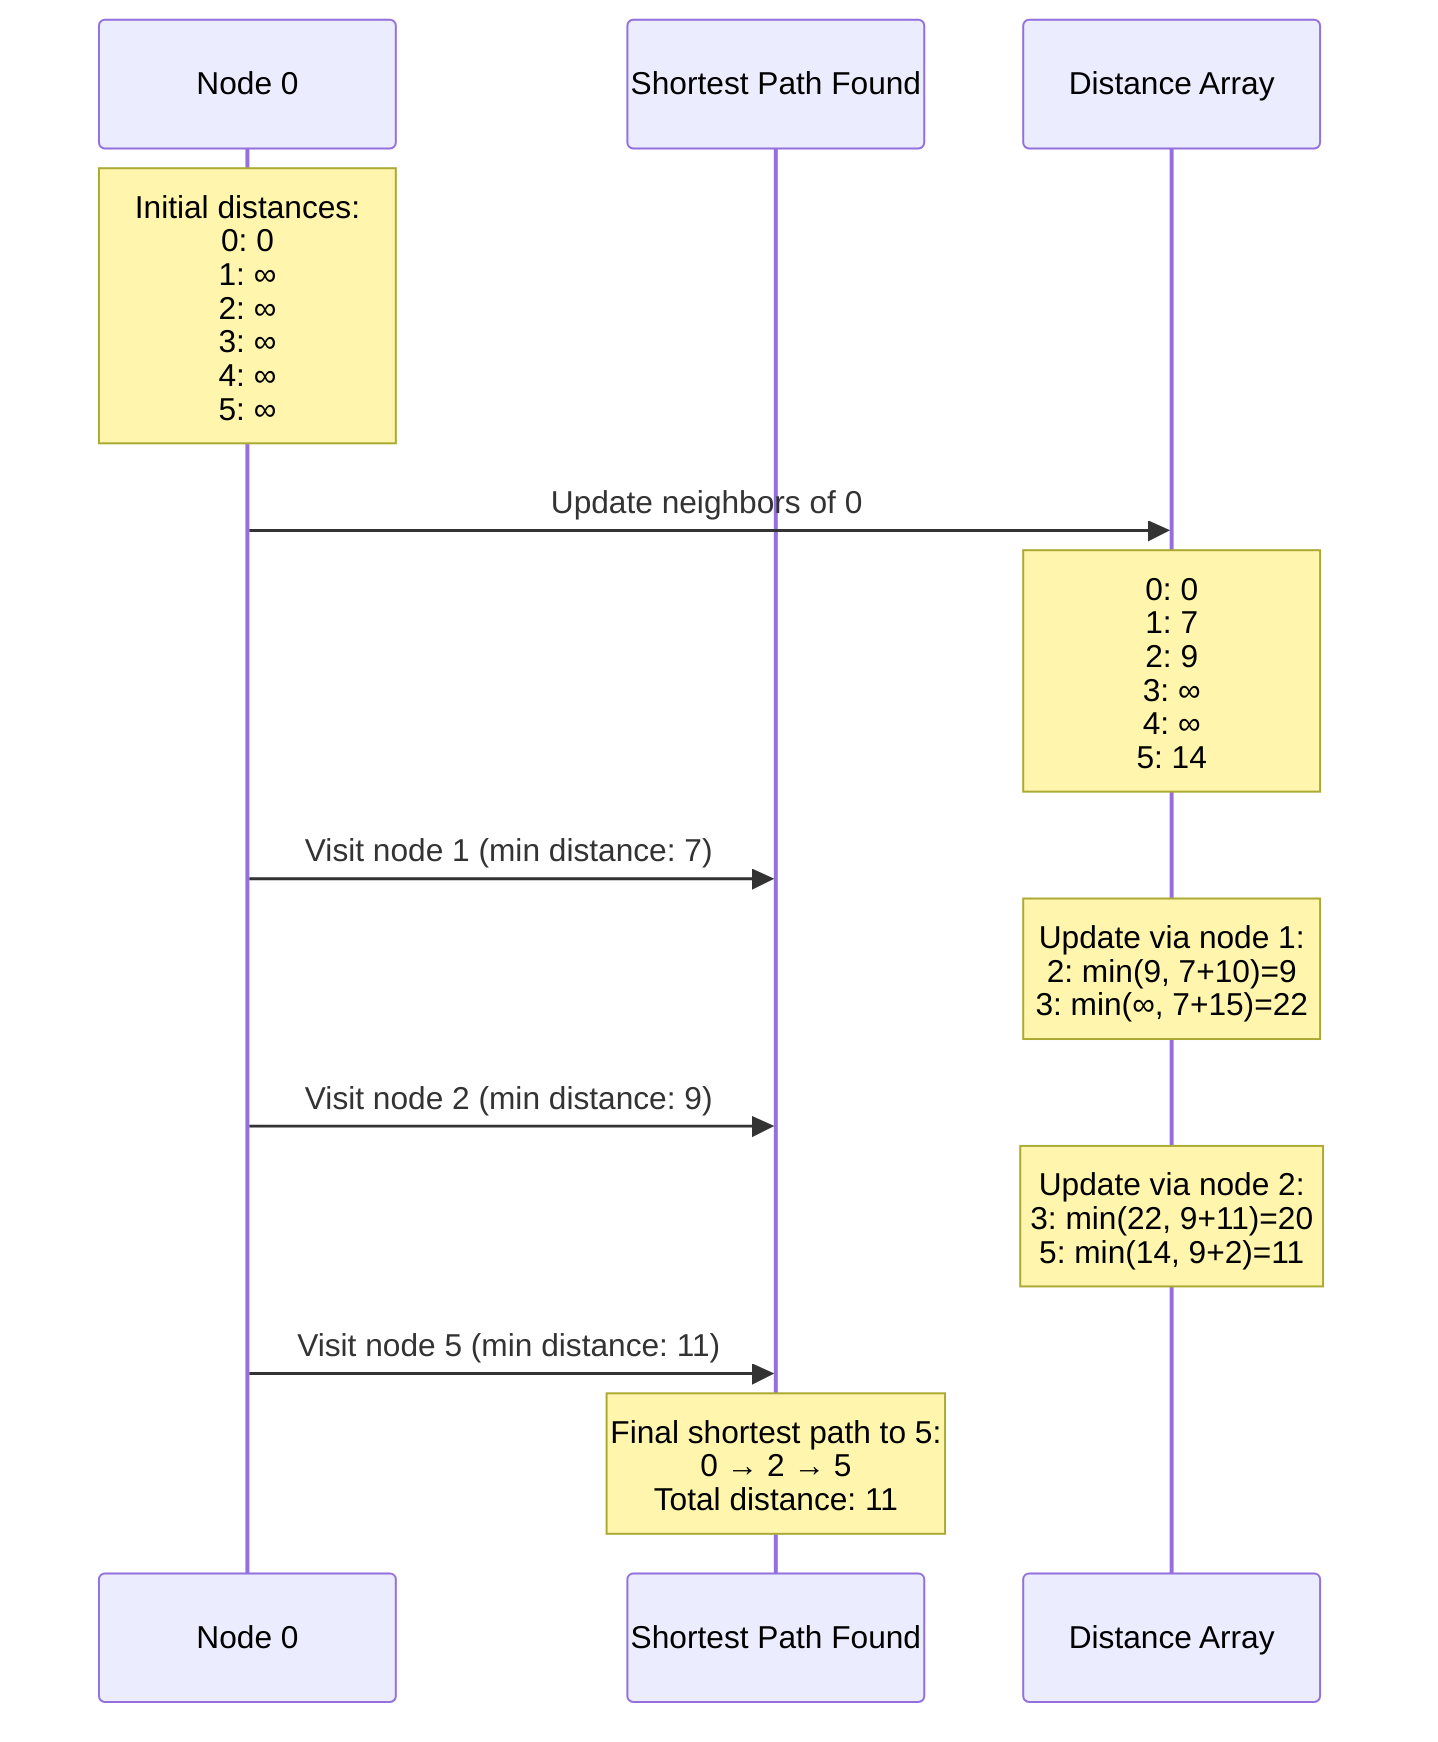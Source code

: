 sequenceDiagram
    participant Start as Node 0
    participant Path as Shortest Path Found
    participant Dist as Distance Array
    
    Note over Start: Initial distances:<br/>0: 0<br/>1: ∞<br/>2: ∞<br/>3: ∞<br/>4: ∞<br/>5: ∞
    
    Start->>Dist: Update neighbors of 0
    Note over Dist: 0: 0<br/>1: 7<br/>2: 9<br/>3: ∞<br/>4: ∞<br/>5: 14
    
    Start->>Path: Visit node 1 (min distance: 7)
    Note over Dist: Update via node 1:<br/>2: min(9, 7+10)=9<br/>3: min(∞, 7+15)=22
    
    Start->>Path: Visit node 2 (min distance: 9)
    Note over Dist: Update via node 2:<br/>3: min(22, 9+11)=20<br/>5: min(14, 9+2)=11
    
    Start->>Path: Visit node 5 (min distance: 11)
    Note over Path: Final shortest path to 5:<br/>0 → 2 → 5<br/>Total distance: 11